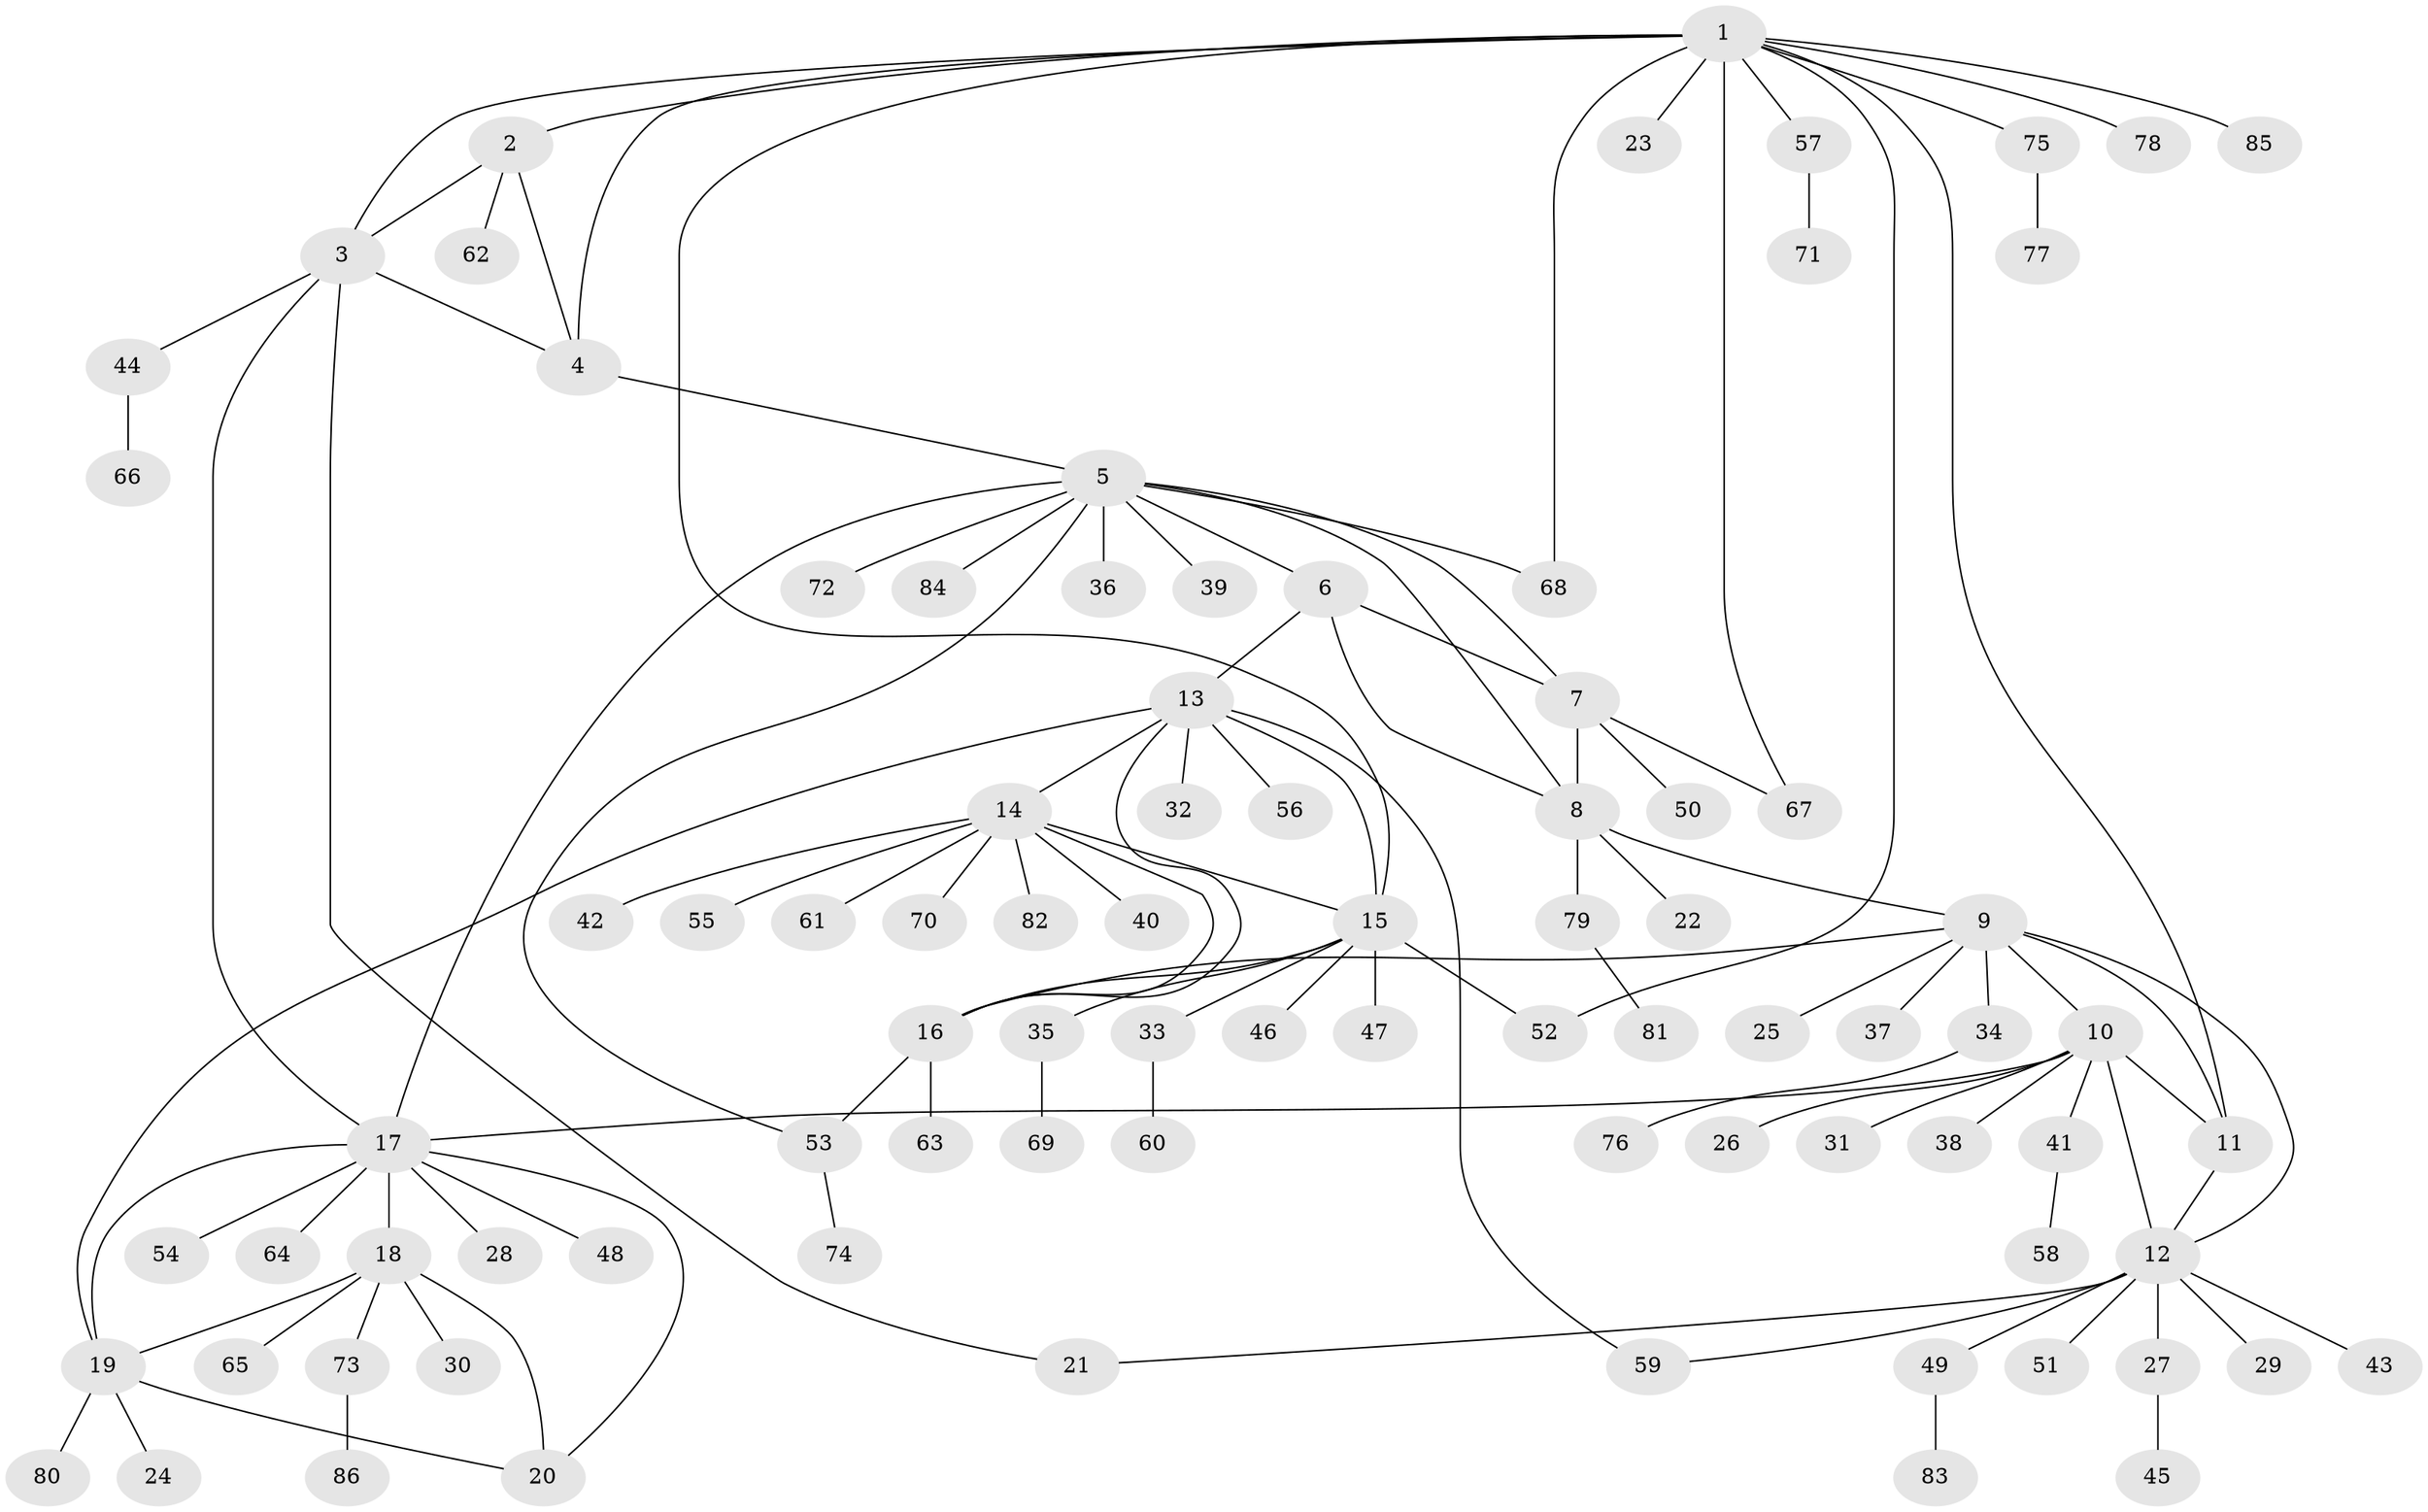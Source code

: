 // Generated by graph-tools (version 1.1) at 2025/11/02/27/25 16:11:36]
// undirected, 86 vertices, 112 edges
graph export_dot {
graph [start="1"]
  node [color=gray90,style=filled];
  1;
  2;
  3;
  4;
  5;
  6;
  7;
  8;
  9;
  10;
  11;
  12;
  13;
  14;
  15;
  16;
  17;
  18;
  19;
  20;
  21;
  22;
  23;
  24;
  25;
  26;
  27;
  28;
  29;
  30;
  31;
  32;
  33;
  34;
  35;
  36;
  37;
  38;
  39;
  40;
  41;
  42;
  43;
  44;
  45;
  46;
  47;
  48;
  49;
  50;
  51;
  52;
  53;
  54;
  55;
  56;
  57;
  58;
  59;
  60;
  61;
  62;
  63;
  64;
  65;
  66;
  67;
  68;
  69;
  70;
  71;
  72;
  73;
  74;
  75;
  76;
  77;
  78;
  79;
  80;
  81;
  82;
  83;
  84;
  85;
  86;
  1 -- 2;
  1 -- 3;
  1 -- 4;
  1 -- 11;
  1 -- 15;
  1 -- 23;
  1 -- 52;
  1 -- 57;
  1 -- 67;
  1 -- 68;
  1 -- 75;
  1 -- 78;
  1 -- 85;
  2 -- 3;
  2 -- 4;
  2 -- 62;
  3 -- 4;
  3 -- 17;
  3 -- 21;
  3 -- 44;
  4 -- 5;
  5 -- 6;
  5 -- 7;
  5 -- 8;
  5 -- 17;
  5 -- 36;
  5 -- 39;
  5 -- 53;
  5 -- 68;
  5 -- 72;
  5 -- 84;
  6 -- 7;
  6 -- 8;
  6 -- 13;
  7 -- 8;
  7 -- 50;
  7 -- 67;
  8 -- 9;
  8 -- 22;
  8 -- 79;
  9 -- 10;
  9 -- 11;
  9 -- 12;
  9 -- 16;
  9 -- 25;
  9 -- 34;
  9 -- 37;
  10 -- 11;
  10 -- 12;
  10 -- 17;
  10 -- 26;
  10 -- 31;
  10 -- 38;
  10 -- 41;
  11 -- 12;
  12 -- 21;
  12 -- 27;
  12 -- 29;
  12 -- 43;
  12 -- 49;
  12 -- 51;
  12 -- 59;
  13 -- 14;
  13 -- 15;
  13 -- 16;
  13 -- 19;
  13 -- 32;
  13 -- 56;
  13 -- 59;
  14 -- 15;
  14 -- 16;
  14 -- 40;
  14 -- 42;
  14 -- 55;
  14 -- 61;
  14 -- 70;
  14 -- 82;
  15 -- 16;
  15 -- 33;
  15 -- 35;
  15 -- 46;
  15 -- 47;
  15 -- 52;
  16 -- 53;
  16 -- 63;
  17 -- 18;
  17 -- 19;
  17 -- 20;
  17 -- 28;
  17 -- 48;
  17 -- 54;
  17 -- 64;
  18 -- 19;
  18 -- 20;
  18 -- 30;
  18 -- 65;
  18 -- 73;
  19 -- 20;
  19 -- 24;
  19 -- 80;
  27 -- 45;
  33 -- 60;
  34 -- 76;
  35 -- 69;
  41 -- 58;
  44 -- 66;
  49 -- 83;
  53 -- 74;
  57 -- 71;
  73 -- 86;
  75 -- 77;
  79 -- 81;
}

